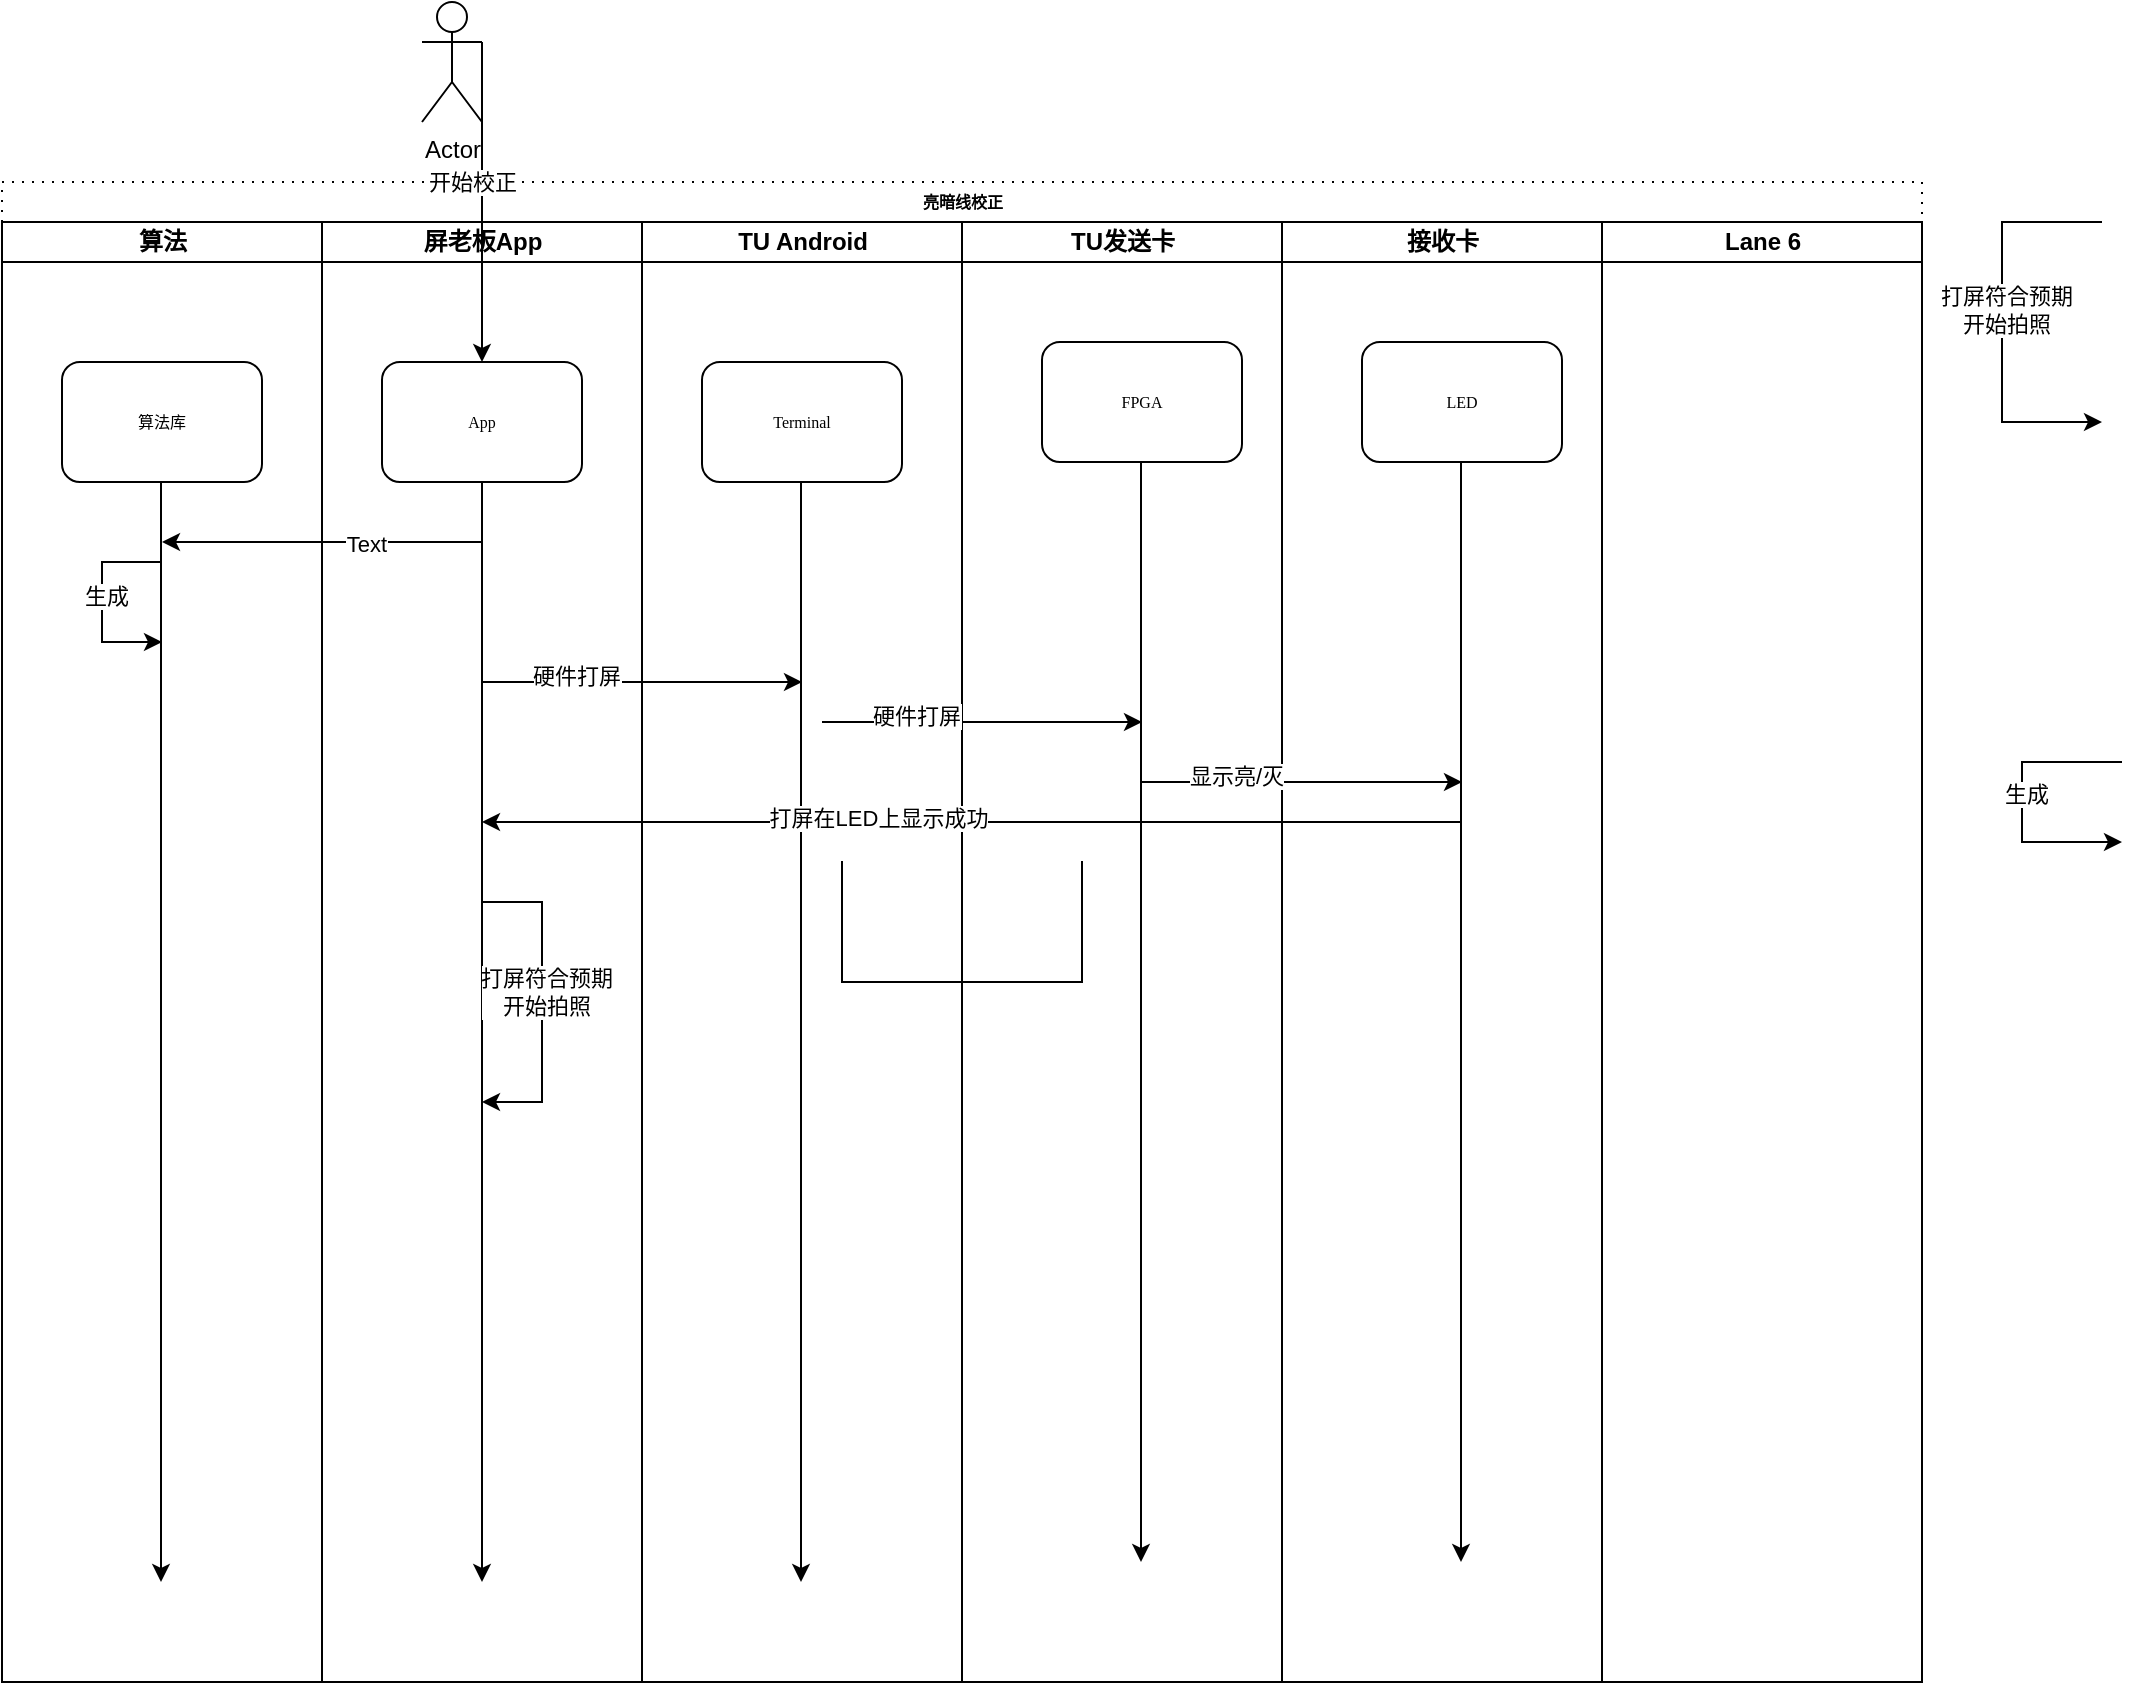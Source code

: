 <mxfile version="21.7.4" type="github">
  <diagram name="Page-1" id="74e2e168-ea6b-b213-b513-2b3c1d86103e">
    <mxGraphModel dx="1434" dy="1608" grid="1" gridSize="10" guides="1" tooltips="1" connect="1" arrows="1" fold="1" page="1" pageScale="1" pageWidth="1100" pageHeight="850" background="none" math="0" shadow="0">
      <root>
        <mxCell id="0" />
        <mxCell id="1" parent="0" />
        <mxCell id="77e6c97f196da883-1" value="亮暗线校正" style="swimlane;html=1;childLayout=stackLayout;startSize=20;rounded=0;shadow=0;labelBackgroundColor=none;strokeWidth=1;fontFamily=Verdana;fontSize=8;align=center;dashed=1;dashPattern=1 4;" parent="1" vertex="1">
          <mxGeometry x="70" y="40" width="960" height="750" as="geometry" />
        </mxCell>
        <mxCell id="77e6c97f196da883-2" value="算法" style="swimlane;html=1;startSize=20;" parent="77e6c97f196da883-1" vertex="1">
          <mxGeometry y="20" width="160" height="730" as="geometry" />
        </mxCell>
        <mxCell id="mNHMmP-ql1NOhLnxiosb-83" value="算法库" style="rounded=1;whiteSpace=wrap;html=1;shadow=0;labelBackgroundColor=none;strokeWidth=1;fontFamily=Verdana;fontSize=8;align=center;" vertex="1" parent="77e6c97f196da883-2">
          <mxGeometry x="30" y="70" width="100" height="60" as="geometry" />
        </mxCell>
        <mxCell id="mNHMmP-ql1NOhLnxiosb-86" style="edgeStyle=orthogonalEdgeStyle;rounded=0;orthogonalLoop=1;jettySize=auto;html=1;" edge="1" parent="77e6c97f196da883-2">
          <mxGeometry relative="1" as="geometry">
            <mxPoint x="79.5" y="680" as="targetPoint" />
            <mxPoint x="79.5" y="130" as="sourcePoint" />
            <Array as="points">
              <mxPoint x="79.5" y="670" />
              <mxPoint x="79.5" y="670" />
            </Array>
          </mxGeometry>
        </mxCell>
        <mxCell id="mNHMmP-ql1NOhLnxiosb-120" value="" style="endArrow=classic;html=1;rounded=0;" edge="1" parent="77e6c97f196da883-2">
          <mxGeometry width="50" height="50" relative="1" as="geometry">
            <mxPoint x="240" y="160" as="sourcePoint" />
            <mxPoint x="80" y="160" as="targetPoint" />
          </mxGeometry>
        </mxCell>
        <mxCell id="mNHMmP-ql1NOhLnxiosb-121" value="Text" style="edgeLabel;html=1;align=center;verticalAlign=middle;resizable=0;points=[];" vertex="1" connectable="0" parent="mNHMmP-ql1NOhLnxiosb-120">
          <mxGeometry x="-0.275" y="1" relative="1" as="geometry">
            <mxPoint as="offset" />
          </mxGeometry>
        </mxCell>
        <mxCell id="mNHMmP-ql1NOhLnxiosb-131" value="" style="endArrow=classic;html=1;rounded=0;" edge="1" parent="77e6c97f196da883-2">
          <mxGeometry width="50" height="50" relative="1" as="geometry">
            <mxPoint x="80" y="170" as="sourcePoint" />
            <mxPoint x="80" y="210" as="targetPoint" />
            <Array as="points">
              <mxPoint x="50" y="170" />
              <mxPoint x="50" y="190" />
              <mxPoint x="50" y="210" />
            </Array>
          </mxGeometry>
        </mxCell>
        <mxCell id="mNHMmP-ql1NOhLnxiosb-132" value="生成" style="edgeLabel;html=1;align=center;verticalAlign=middle;resizable=0;points=[];" vertex="1" connectable="0" parent="mNHMmP-ql1NOhLnxiosb-131">
          <mxGeometry x="-0.062" y="2" relative="1" as="geometry">
            <mxPoint as="offset" />
          </mxGeometry>
        </mxCell>
        <mxCell id="77e6c97f196da883-3" value="屏老板App" style="swimlane;html=1;startSize=20;" parent="77e6c97f196da883-1" vertex="1">
          <mxGeometry x="160" y="20" width="160" height="730" as="geometry" />
        </mxCell>
        <mxCell id="mNHMmP-ql1NOhLnxiosb-85" style="edgeStyle=orthogonalEdgeStyle;rounded=0;orthogonalLoop=1;jettySize=auto;html=1;" edge="1" parent="77e6c97f196da883-3" source="77e6c97f196da883-8">
          <mxGeometry relative="1" as="geometry">
            <mxPoint x="80" y="680" as="targetPoint" />
            <Array as="points">
              <mxPoint x="80" y="670" />
              <mxPoint x="80" y="670" />
            </Array>
          </mxGeometry>
        </mxCell>
        <mxCell id="77e6c97f196da883-8" value="App" style="rounded=1;whiteSpace=wrap;html=1;shadow=0;labelBackgroundColor=none;strokeWidth=1;fontFamily=Verdana;fontSize=8;align=center;" parent="77e6c97f196da883-3" vertex="1">
          <mxGeometry x="30" y="70" width="100" height="60" as="geometry" />
        </mxCell>
        <mxCell id="77e6c97f196da883-4" value="TU Android" style="swimlane;html=1;startSize=20;" parent="77e6c97f196da883-1" vertex="1">
          <mxGeometry x="320" y="20" width="160" height="730" as="geometry" />
        </mxCell>
        <mxCell id="mNHMmP-ql1NOhLnxiosb-50" value="Terminal" style="rounded=1;whiteSpace=wrap;html=1;shadow=0;labelBackgroundColor=none;strokeWidth=1;fontFamily=Verdana;fontSize=8;align=center;" vertex="1" parent="77e6c97f196da883-4">
          <mxGeometry x="30" y="70" width="100" height="60" as="geometry" />
        </mxCell>
        <mxCell id="mNHMmP-ql1NOhLnxiosb-103" style="edgeStyle=orthogonalEdgeStyle;rounded=0;orthogonalLoop=1;jettySize=auto;html=1;" edge="1" parent="77e6c97f196da883-4">
          <mxGeometry relative="1" as="geometry">
            <mxPoint x="79.5" y="680" as="targetPoint" />
            <mxPoint x="79.5" y="130" as="sourcePoint" />
            <Array as="points">
              <mxPoint x="79.5" y="670" />
              <mxPoint x="79.5" y="670" />
            </Array>
          </mxGeometry>
        </mxCell>
        <mxCell id="mNHMmP-ql1NOhLnxiosb-104" value="" style="endArrow=classic;html=1;rounded=0;" edge="1" parent="77e6c97f196da883-4">
          <mxGeometry width="50" height="50" relative="1" as="geometry">
            <mxPoint x="-80" y="230" as="sourcePoint" />
            <mxPoint x="80" y="230" as="targetPoint" />
          </mxGeometry>
        </mxCell>
        <mxCell id="mNHMmP-ql1NOhLnxiosb-105" value="硬件打屏" style="edgeLabel;html=1;align=center;verticalAlign=middle;resizable=0;points=[];" vertex="1" connectable="0" parent="mNHMmP-ql1NOhLnxiosb-104">
          <mxGeometry x="-0.412" y="3" relative="1" as="geometry">
            <mxPoint as="offset" />
          </mxGeometry>
        </mxCell>
        <mxCell id="77e6c97f196da883-5" value="TU发送卡" style="swimlane;html=1;startSize=20;" parent="77e6c97f196da883-1" vertex="1">
          <mxGeometry x="480" y="20" width="160" height="730" as="geometry" />
        </mxCell>
        <mxCell id="mNHMmP-ql1NOhLnxiosb-75" value="FPGA" style="rounded=1;whiteSpace=wrap;html=1;shadow=0;labelBackgroundColor=none;strokeWidth=1;fontFamily=Verdana;fontSize=8;align=center;" vertex="1" parent="77e6c97f196da883-5">
          <mxGeometry x="40" y="60" width="100" height="60" as="geometry" />
        </mxCell>
        <mxCell id="mNHMmP-ql1NOhLnxiosb-102" style="edgeStyle=orthogonalEdgeStyle;rounded=0;orthogonalLoop=1;jettySize=auto;html=1;" edge="1" parent="77e6c97f196da883-5">
          <mxGeometry relative="1" as="geometry">
            <mxPoint x="89.5" y="670" as="targetPoint" />
            <mxPoint x="89.5" y="120" as="sourcePoint" />
            <Array as="points">
              <mxPoint x="89.5" y="660" />
              <mxPoint x="89.5" y="660" />
            </Array>
          </mxGeometry>
        </mxCell>
        <mxCell id="mNHMmP-ql1NOhLnxiosb-106" value="" style="endArrow=classic;html=1;rounded=0;" edge="1" parent="77e6c97f196da883-5">
          <mxGeometry width="50" height="50" relative="1" as="geometry">
            <mxPoint x="-70" y="250" as="sourcePoint" />
            <mxPoint x="90" y="250" as="targetPoint" />
          </mxGeometry>
        </mxCell>
        <mxCell id="mNHMmP-ql1NOhLnxiosb-107" value="硬件打屏" style="edgeLabel;html=1;align=center;verticalAlign=middle;resizable=0;points=[];" vertex="1" connectable="0" parent="mNHMmP-ql1NOhLnxiosb-106">
          <mxGeometry x="-0.412" y="3" relative="1" as="geometry">
            <mxPoint as="offset" />
          </mxGeometry>
        </mxCell>
        <mxCell id="77e6c97f196da883-6" value="接收卡" style="swimlane;html=1;startSize=20;" parent="77e6c97f196da883-1" vertex="1">
          <mxGeometry x="640" y="20" width="160" height="730" as="geometry" />
        </mxCell>
        <mxCell id="mNHMmP-ql1NOhLnxiosb-79" value="LED" style="rounded=1;whiteSpace=wrap;html=1;shadow=0;labelBackgroundColor=none;strokeWidth=1;fontFamily=Verdana;fontSize=8;align=center;" vertex="1" parent="77e6c97f196da883-6">
          <mxGeometry x="40" y="60" width="100" height="60" as="geometry" />
        </mxCell>
        <mxCell id="mNHMmP-ql1NOhLnxiosb-101" style="edgeStyle=orthogonalEdgeStyle;rounded=0;orthogonalLoop=1;jettySize=auto;html=1;" edge="1" parent="77e6c97f196da883-6">
          <mxGeometry relative="1" as="geometry">
            <mxPoint x="89.5" y="670" as="targetPoint" />
            <mxPoint x="89.5" y="120" as="sourcePoint" />
            <Array as="points">
              <mxPoint x="89.5" y="660" />
              <mxPoint x="89.5" y="660" />
            </Array>
          </mxGeometry>
        </mxCell>
        <mxCell id="mNHMmP-ql1NOhLnxiosb-109" value="" style="endArrow=classic;html=1;rounded=0;" edge="1" parent="77e6c97f196da883-6">
          <mxGeometry width="50" height="50" relative="1" as="geometry">
            <mxPoint x="-70" y="280" as="sourcePoint" />
            <mxPoint x="90" y="280" as="targetPoint" />
          </mxGeometry>
        </mxCell>
        <mxCell id="mNHMmP-ql1NOhLnxiosb-110" value="显示亮/灭" style="edgeLabel;html=1;align=center;verticalAlign=middle;resizable=0;points=[];" vertex="1" connectable="0" parent="mNHMmP-ql1NOhLnxiosb-109">
          <mxGeometry x="-0.412" y="3" relative="1" as="geometry">
            <mxPoint as="offset" />
          </mxGeometry>
        </mxCell>
        <mxCell id="77e6c97f196da883-7" value="Lane 6" style="swimlane;html=1;startSize=20;" parent="77e6c97f196da883-1" vertex="1">
          <mxGeometry x="800" y="20" width="160" height="730" as="geometry" />
        </mxCell>
        <mxCell id="mNHMmP-ql1NOhLnxiosb-62" value="Actor" style="shape=umlActor;verticalLabelPosition=bottom;verticalAlign=top;html=1;outlineConnect=0;" vertex="1" parent="1">
          <mxGeometry x="280" y="-50" width="30" height="60" as="geometry" />
        </mxCell>
        <mxCell id="mNHMmP-ql1NOhLnxiosb-68" value="" style="endArrow=classic;html=1;rounded=0;exitX=1;exitY=0.333;exitDx=0;exitDy=0;exitPerimeter=0;entryX=0.5;entryY=0;entryDx=0;entryDy=0;" edge="1" parent="1" source="mNHMmP-ql1NOhLnxiosb-62" target="77e6c97f196da883-8">
          <mxGeometry width="50" height="50" relative="1" as="geometry">
            <mxPoint x="110" y="330" as="sourcePoint" />
            <mxPoint x="160" y="280" as="targetPoint" />
          </mxGeometry>
        </mxCell>
        <mxCell id="mNHMmP-ql1NOhLnxiosb-69" value="开始校正" style="edgeLabel;html=1;align=center;verticalAlign=middle;resizable=0;points=[];" vertex="1" connectable="0" parent="mNHMmP-ql1NOhLnxiosb-68">
          <mxGeometry x="-0.13" y="-5" relative="1" as="geometry">
            <mxPoint as="offset" />
          </mxGeometry>
        </mxCell>
        <mxCell id="mNHMmP-ql1NOhLnxiosb-112" value="" style="endArrow=classic;html=1;rounded=0;" edge="1" parent="1">
          <mxGeometry width="50" height="50" relative="1" as="geometry">
            <mxPoint x="800" y="360" as="sourcePoint" />
            <mxPoint x="310" y="360" as="targetPoint" />
          </mxGeometry>
        </mxCell>
        <mxCell id="mNHMmP-ql1NOhLnxiosb-115" value="打屏在LED上显示成功" style="edgeLabel;html=1;align=center;verticalAlign=middle;resizable=0;points=[];" vertex="1" connectable="0" parent="mNHMmP-ql1NOhLnxiosb-112">
          <mxGeometry x="0.192" y="-2" relative="1" as="geometry">
            <mxPoint as="offset" />
          </mxGeometry>
        </mxCell>
        <mxCell id="mNHMmP-ql1NOhLnxiosb-117" value="" style="endArrow=classic;html=1;rounded=0;" edge="1" parent="1">
          <mxGeometry width="50" height="50" relative="1" as="geometry">
            <mxPoint x="310" y="400" as="sourcePoint" />
            <mxPoint x="310" y="500" as="targetPoint" />
            <Array as="points">
              <mxPoint x="340" y="400" />
              <mxPoint x="340" y="500" />
            </Array>
          </mxGeometry>
        </mxCell>
        <mxCell id="mNHMmP-ql1NOhLnxiosb-118" value="打屏符合预期&lt;br&gt;开始拍照" style="edgeLabel;html=1;align=center;verticalAlign=middle;resizable=0;points=[];" vertex="1" connectable="0" parent="mNHMmP-ql1NOhLnxiosb-117">
          <mxGeometry x="-0.062" y="2" relative="1" as="geometry">
            <mxPoint as="offset" />
          </mxGeometry>
        </mxCell>
        <mxCell id="mNHMmP-ql1NOhLnxiosb-126" value="" style="shape=partialRectangle;whiteSpace=wrap;html=1;bottom=1;right=1;left=1;top=0;fillColor=none;routingCenterX=-0.5;" vertex="1" parent="1">
          <mxGeometry x="490" y="380" width="120" height="60" as="geometry" />
        </mxCell>
        <mxCell id="mNHMmP-ql1NOhLnxiosb-129" value="" style="endArrow=classic;html=1;rounded=0;" edge="1" parent="1">
          <mxGeometry width="50" height="50" relative="1" as="geometry">
            <mxPoint x="1120" y="60" as="sourcePoint" />
            <mxPoint x="1120" y="160" as="targetPoint" />
            <Array as="points">
              <mxPoint x="1070" y="60" />
              <mxPoint x="1070" y="110" />
              <mxPoint x="1070" y="160" />
            </Array>
          </mxGeometry>
        </mxCell>
        <mxCell id="mNHMmP-ql1NOhLnxiosb-130" value="打屏符合预期&lt;br&gt;开始拍照" style="edgeLabel;html=1;align=center;verticalAlign=middle;resizable=0;points=[];" vertex="1" connectable="0" parent="mNHMmP-ql1NOhLnxiosb-129">
          <mxGeometry x="-0.062" y="2" relative="1" as="geometry">
            <mxPoint as="offset" />
          </mxGeometry>
        </mxCell>
        <mxCell id="mNHMmP-ql1NOhLnxiosb-134" value="" style="endArrow=classic;html=1;rounded=0;" edge="1" parent="1">
          <mxGeometry width="50" height="50" relative="1" as="geometry">
            <mxPoint x="1130" y="330" as="sourcePoint" />
            <mxPoint x="1130" y="370" as="targetPoint" />
            <Array as="points">
              <mxPoint x="1080" y="330" />
              <mxPoint x="1080" y="370" />
            </Array>
          </mxGeometry>
        </mxCell>
        <mxCell id="mNHMmP-ql1NOhLnxiosb-135" value="生成" style="edgeLabel;html=1;align=center;verticalAlign=middle;resizable=0;points=[];" vertex="1" connectable="0" parent="mNHMmP-ql1NOhLnxiosb-134">
          <mxGeometry x="-0.062" y="2" relative="1" as="geometry">
            <mxPoint as="offset" />
          </mxGeometry>
        </mxCell>
      </root>
    </mxGraphModel>
  </diagram>
</mxfile>
